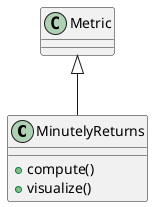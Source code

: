 @startuml
class MinutelyReturns {
  + compute()
  + visualize()
}
Metric <|-- MinutelyReturns
@enduml